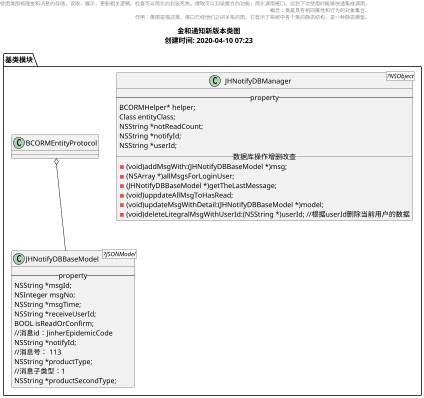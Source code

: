 @startuml
scale 0.5
page 1x1
title
        金和通知新版本类图
        创建时间: 2020-04-10 07:23
        endtitle
        left header
                使用类图梳理金和消息的存储，读取，展示，更新相关逻辑。检查可以简化的封装死角，提取可以封装整合的功能，简化调用接口。达到下次使用时能够快速集成调用。
                概念：类是具有相同属性和行为的对象集合。
                作用：类图是描述类、接口已经他们之间关系的图，它显示了系统中各个类的静态结构，是一种静态模型。
        endheader

        'type:package，node，folder，frame，cloud，database
        folder "基类模块" as base{
                class "JHNotifyDBManager" as baseDao <?NSObject> {
                        -- property --
                        BCORMHelper* helper;
                        Class entityClass;
                        NSString *notReadCount;
                        NSString *notifyId;
                        NSString *userId;
                        __数据库操作增删改查__
                        - (void)addMsgWith:(JHNotifyDBBaseModel *)msg;
                        - (NSArray *)allMsgsForLoginUser;
                        - (JHNotifyDBBaseModel *)getTheLastMessage;
                        - (void)uppdateAllMsgToHasRead;
                        - (void)updateMsgWithDetail:(JHNotifyDBBaseModel *)model;
                        - (void)deleteLitegralMsgWithUserId:(NSString *)userId; //根据userId删除当前用户的数据
                }
                class "JHNotifyDBBaseModel" as 消息体基类 <?JSONModel> {
                        -- property --
                        NSString *msgId;
                        NSInteger msgNo;
                        NSString *msgTime;
                        NSString *receiveUserId;
                        BOOL isReadOrConfirm;
                        //消息id：JinherEpidemicCode
                        NSString *notifyId;
                        //消息号： 113
                        NSString *productType;
                        //消息子类型：1
                        NSString *productSecondType;
                }
                BCORMEntityProtocol o-- 消息体基类

        }
        @enduml
